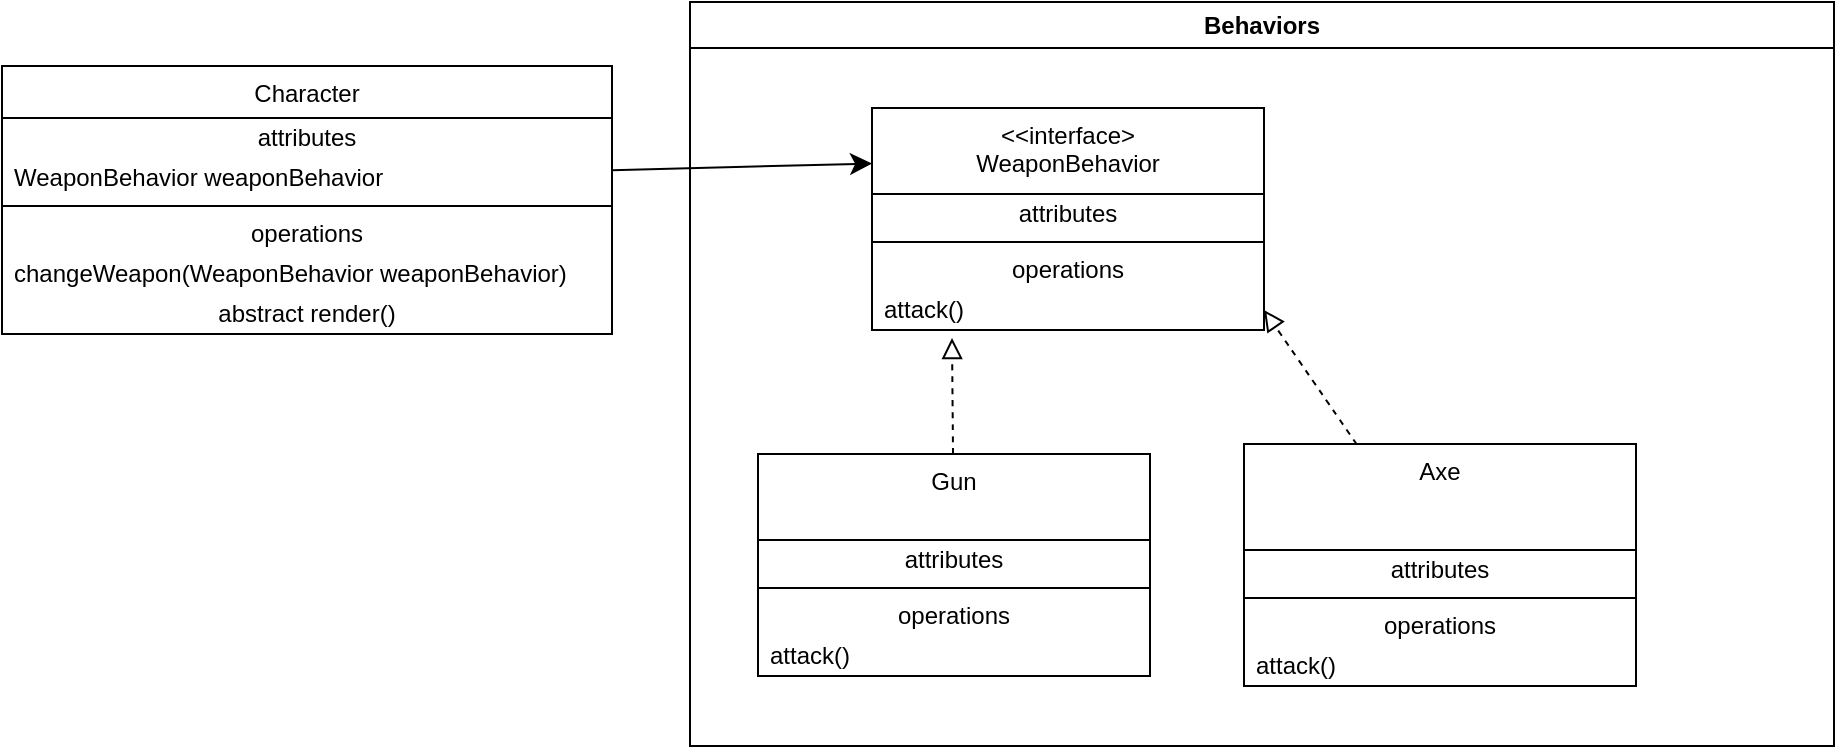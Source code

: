 <mxfile version="26.0.10">
  <diagram name="Page-1" id="Y5mHbKKCPKIjy9PZWAai">
    <mxGraphModel dx="543" dy="1239" grid="0" gridSize="10" guides="1" tooltips="1" connect="1" arrows="1" fold="1" page="0" pageScale="1" pageWidth="850" pageHeight="1100" math="0" shadow="0">
      <root>
        <mxCell id="0" />
        <mxCell id="1" parent="0" />
        <mxCell id="Iwf824m-LmvCQSN_nHbe-1" value="Character" style="swimlane;fontStyle=0;align=center;verticalAlign=top;childLayout=stackLayout;horizontal=1;startSize=26;horizontalStack=0;resizeParent=1;resizeParentMax=0;resizeLast=0;collapsible=0;marginBottom=0;html=1;whiteSpace=wrap;" parent="1" vertex="1">
          <mxGeometry x="271" y="-318" width="305" height="134" as="geometry" />
        </mxCell>
        <mxCell id="Iwf824m-LmvCQSN_nHbe-2" value="attributes" style="text;html=1;strokeColor=none;fillColor=none;align=center;verticalAlign=middle;spacingLeft=4;spacingRight=4;overflow=hidden;rotatable=0;points=[[0,0.5],[1,0.5]];portConstraint=eastwest;whiteSpace=wrap;" parent="Iwf824m-LmvCQSN_nHbe-1" vertex="1">
          <mxGeometry y="26" width="305" height="20" as="geometry" />
        </mxCell>
        <mxCell id="Iwf824m-LmvCQSN_nHbe-3" value="WeaponBehavior weaponBehavior" style="text;html=1;strokeColor=none;fillColor=none;align=left;verticalAlign=middle;spacingLeft=4;spacingRight=4;overflow=hidden;rotatable=0;points=[[0,0.5],[1,0.5]];portConstraint=eastwest;whiteSpace=wrap;" parent="Iwf824m-LmvCQSN_nHbe-1" vertex="1">
          <mxGeometry y="46" width="305" height="20" as="geometry" />
        </mxCell>
        <mxCell id="Iwf824m-LmvCQSN_nHbe-6" value="" style="line;strokeWidth=1;fillColor=none;align=left;verticalAlign=middle;spacingTop=-1;spacingLeft=3;spacingRight=3;rotatable=0;labelPosition=right;points=[];portConstraint=eastwest;" parent="Iwf824m-LmvCQSN_nHbe-1" vertex="1">
          <mxGeometry y="66" width="305" height="8" as="geometry" />
        </mxCell>
        <mxCell id="Iwf824m-LmvCQSN_nHbe-7" value="operations" style="text;html=1;strokeColor=none;fillColor=none;align=center;verticalAlign=middle;spacingLeft=4;spacingRight=4;overflow=hidden;rotatable=0;points=[[0,0.5],[1,0.5]];portConstraint=eastwest;whiteSpace=wrap;" parent="Iwf824m-LmvCQSN_nHbe-1" vertex="1">
          <mxGeometry y="74" width="305" height="20" as="geometry" />
        </mxCell>
        <mxCell id="Iwf824m-LmvCQSN_nHbe-8" value="changeWeapon(WeaponBehavior weaponBehavior)" style="text;html=1;strokeColor=none;fillColor=none;align=left;verticalAlign=middle;spacingLeft=4;spacingRight=4;overflow=hidden;rotatable=0;points=[[0,0.5],[1,0.5]];portConstraint=eastwest;whiteSpace=wrap;" parent="Iwf824m-LmvCQSN_nHbe-1" vertex="1">
          <mxGeometry y="94" width="305" height="20" as="geometry" />
        </mxCell>
        <mxCell id="rEYRDu9BjuGK_ocLq4Fy-15" value="abstract render()" style="text;html=1;strokeColor=none;fillColor=none;align=center;verticalAlign=middle;spacingLeft=4;spacingRight=4;overflow=hidden;rotatable=0;points=[[0,0.5],[1,0.5]];portConstraint=eastwest;whiteSpace=wrap;" vertex="1" parent="Iwf824m-LmvCQSN_nHbe-1">
          <mxGeometry y="114" width="305" height="20" as="geometry" />
        </mxCell>
        <mxCell id="rEYRDu9BjuGK_ocLq4Fy-7" value="Behaviors" style="swimlane;whiteSpace=wrap;html=1;" vertex="1" parent="1">
          <mxGeometry x="615" y="-350" width="572" height="372" as="geometry" />
        </mxCell>
        <mxCell id="rEYRDu9BjuGK_ocLq4Fy-1" value="&amp;lt;&amp;lt;interface&amp;gt;&lt;div&gt;WeaponBehavior&lt;/div&gt;" style="swimlane;fontStyle=0;align=center;verticalAlign=top;childLayout=stackLayout;horizontal=1;startSize=43;horizontalStack=0;resizeParent=1;resizeParentMax=0;resizeLast=0;collapsible=0;marginBottom=0;html=1;whiteSpace=wrap;" vertex="1" parent="rEYRDu9BjuGK_ocLq4Fy-7">
          <mxGeometry x="91" y="53" width="196" height="111" as="geometry" />
        </mxCell>
        <mxCell id="rEYRDu9BjuGK_ocLq4Fy-2" value="attributes" style="text;html=1;strokeColor=none;fillColor=none;align=center;verticalAlign=middle;spacingLeft=4;spacingRight=4;overflow=hidden;rotatable=0;points=[[0,0.5],[1,0.5]];portConstraint=eastwest;whiteSpace=wrap;" vertex="1" parent="rEYRDu9BjuGK_ocLq4Fy-1">
          <mxGeometry y="43" width="196" height="20" as="geometry" />
        </mxCell>
        <mxCell id="rEYRDu9BjuGK_ocLq4Fy-4" value="" style="line;strokeWidth=1;fillColor=none;align=left;verticalAlign=middle;spacingTop=-1;spacingLeft=3;spacingRight=3;rotatable=0;labelPosition=right;points=[];portConstraint=eastwest;" vertex="1" parent="rEYRDu9BjuGK_ocLq4Fy-1">
          <mxGeometry y="63" width="196" height="8" as="geometry" />
        </mxCell>
        <mxCell id="rEYRDu9BjuGK_ocLq4Fy-5" value="operations" style="text;html=1;strokeColor=none;fillColor=none;align=center;verticalAlign=middle;spacingLeft=4;spacingRight=4;overflow=hidden;rotatable=0;points=[[0,0.5],[1,0.5]];portConstraint=eastwest;whiteSpace=wrap;" vertex="1" parent="rEYRDu9BjuGK_ocLq4Fy-1">
          <mxGeometry y="71" width="196" height="20" as="geometry" />
        </mxCell>
        <mxCell id="rEYRDu9BjuGK_ocLq4Fy-6" value="attack()" style="text;html=1;strokeColor=none;fillColor=none;align=left;verticalAlign=middle;spacingLeft=4;spacingRight=4;overflow=hidden;rotatable=0;points=[[0,0.5],[1,0.5]];portConstraint=eastwest;whiteSpace=wrap;" vertex="1" parent="rEYRDu9BjuGK_ocLq4Fy-1">
          <mxGeometry y="91" width="196" height="20" as="geometry" />
        </mxCell>
        <mxCell id="rEYRDu9BjuGK_ocLq4Fy-23" style="edgeStyle=none;curved=1;rounded=0;orthogonalLoop=1;jettySize=auto;html=1;entryX=1;entryY=0.5;entryDx=0;entryDy=0;fontSize=12;startSize=8;endSize=8;dashed=1;endArrow=block;endFill=0;" edge="1" parent="rEYRDu9BjuGK_ocLq4Fy-7" source="rEYRDu9BjuGK_ocLq4Fy-18" target="rEYRDu9BjuGK_ocLq4Fy-6">
          <mxGeometry relative="1" as="geometry" />
        </mxCell>
        <mxCell id="rEYRDu9BjuGK_ocLq4Fy-18" value="Axe" style="swimlane;fontStyle=0;align=center;verticalAlign=top;childLayout=stackLayout;horizontal=1;startSize=53;horizontalStack=0;resizeParent=1;resizeParentMax=0;resizeLast=0;collapsible=0;marginBottom=0;html=1;whiteSpace=wrap;" vertex="1" parent="rEYRDu9BjuGK_ocLq4Fy-7">
          <mxGeometry x="277" y="221" width="196" height="121" as="geometry" />
        </mxCell>
        <mxCell id="rEYRDu9BjuGK_ocLq4Fy-19" value="attributes" style="text;html=1;strokeColor=none;fillColor=none;align=center;verticalAlign=middle;spacingLeft=4;spacingRight=4;overflow=hidden;rotatable=0;points=[[0,0.5],[1,0.5]];portConstraint=eastwest;whiteSpace=wrap;" vertex="1" parent="rEYRDu9BjuGK_ocLq4Fy-18">
          <mxGeometry y="53" width="196" height="20" as="geometry" />
        </mxCell>
        <mxCell id="rEYRDu9BjuGK_ocLq4Fy-20" value="" style="line;strokeWidth=1;fillColor=none;align=left;verticalAlign=middle;spacingTop=-1;spacingLeft=3;spacingRight=3;rotatable=0;labelPosition=right;points=[];portConstraint=eastwest;" vertex="1" parent="rEYRDu9BjuGK_ocLq4Fy-18">
          <mxGeometry y="73" width="196" height="8" as="geometry" />
        </mxCell>
        <mxCell id="rEYRDu9BjuGK_ocLq4Fy-21" value="operations" style="text;html=1;strokeColor=none;fillColor=none;align=center;verticalAlign=middle;spacingLeft=4;spacingRight=4;overflow=hidden;rotatable=0;points=[[0,0.5],[1,0.5]];portConstraint=eastwest;whiteSpace=wrap;" vertex="1" parent="rEYRDu9BjuGK_ocLq4Fy-18">
          <mxGeometry y="81" width="196" height="20" as="geometry" />
        </mxCell>
        <mxCell id="rEYRDu9BjuGK_ocLq4Fy-22" value="attack()" style="text;html=1;strokeColor=none;fillColor=none;align=left;verticalAlign=middle;spacingLeft=4;spacingRight=4;overflow=hidden;rotatable=0;points=[[0,0.5],[1,0.5]];portConstraint=eastwest;whiteSpace=wrap;" vertex="1" parent="rEYRDu9BjuGK_ocLq4Fy-18">
          <mxGeometry y="101" width="196" height="20" as="geometry" />
        </mxCell>
        <mxCell id="rEYRDu9BjuGK_ocLq4Fy-9" style="edgeStyle=none;curved=1;rounded=0;orthogonalLoop=1;jettySize=auto;html=1;entryX=0;entryY=0.25;entryDx=0;entryDy=0;fontSize=12;startSize=8;endSize=8;" edge="1" parent="1" source="Iwf824m-LmvCQSN_nHbe-3" target="rEYRDu9BjuGK_ocLq4Fy-1">
          <mxGeometry relative="1" as="geometry" />
        </mxCell>
        <mxCell id="rEYRDu9BjuGK_ocLq4Fy-10" value="Gun" style="swimlane;fontStyle=0;align=center;verticalAlign=top;childLayout=stackLayout;horizontal=1;startSize=43;horizontalStack=0;resizeParent=1;resizeParentMax=0;resizeLast=0;collapsible=0;marginBottom=0;html=1;whiteSpace=wrap;" vertex="1" parent="1">
          <mxGeometry x="649" y="-124" width="196" height="111" as="geometry" />
        </mxCell>
        <mxCell id="rEYRDu9BjuGK_ocLq4Fy-11" value="attributes" style="text;html=1;strokeColor=none;fillColor=none;align=center;verticalAlign=middle;spacingLeft=4;spacingRight=4;overflow=hidden;rotatable=0;points=[[0,0.5],[1,0.5]];portConstraint=eastwest;whiteSpace=wrap;" vertex="1" parent="rEYRDu9BjuGK_ocLq4Fy-10">
          <mxGeometry y="43" width="196" height="20" as="geometry" />
        </mxCell>
        <mxCell id="rEYRDu9BjuGK_ocLq4Fy-12" value="" style="line;strokeWidth=1;fillColor=none;align=left;verticalAlign=middle;spacingTop=-1;spacingLeft=3;spacingRight=3;rotatable=0;labelPosition=right;points=[];portConstraint=eastwest;" vertex="1" parent="rEYRDu9BjuGK_ocLq4Fy-10">
          <mxGeometry y="63" width="196" height="8" as="geometry" />
        </mxCell>
        <mxCell id="rEYRDu9BjuGK_ocLq4Fy-13" value="operations" style="text;html=1;strokeColor=none;fillColor=none;align=center;verticalAlign=middle;spacingLeft=4;spacingRight=4;overflow=hidden;rotatable=0;points=[[0,0.5],[1,0.5]];portConstraint=eastwest;whiteSpace=wrap;" vertex="1" parent="rEYRDu9BjuGK_ocLq4Fy-10">
          <mxGeometry y="71" width="196" height="20" as="geometry" />
        </mxCell>
        <mxCell id="rEYRDu9BjuGK_ocLq4Fy-14" value="attack()" style="text;html=1;strokeColor=none;fillColor=none;align=left;verticalAlign=middle;spacingLeft=4;spacingRight=4;overflow=hidden;rotatable=0;points=[[0,0.5],[1,0.5]];portConstraint=eastwest;whiteSpace=wrap;" vertex="1" parent="rEYRDu9BjuGK_ocLq4Fy-10">
          <mxGeometry y="91" width="196" height="20" as="geometry" />
        </mxCell>
        <mxCell id="rEYRDu9BjuGK_ocLq4Fy-16" style="edgeStyle=none;curved=1;rounded=0;orthogonalLoop=1;jettySize=auto;html=1;fontSize=12;startSize=8;endSize=8;dashed=1;endArrow=block;endFill=0;" edge="1" parent="1" source="rEYRDu9BjuGK_ocLq4Fy-10">
          <mxGeometry relative="1" as="geometry">
            <mxPoint x="746" y="-182" as="targetPoint" />
          </mxGeometry>
        </mxCell>
      </root>
    </mxGraphModel>
  </diagram>
</mxfile>
